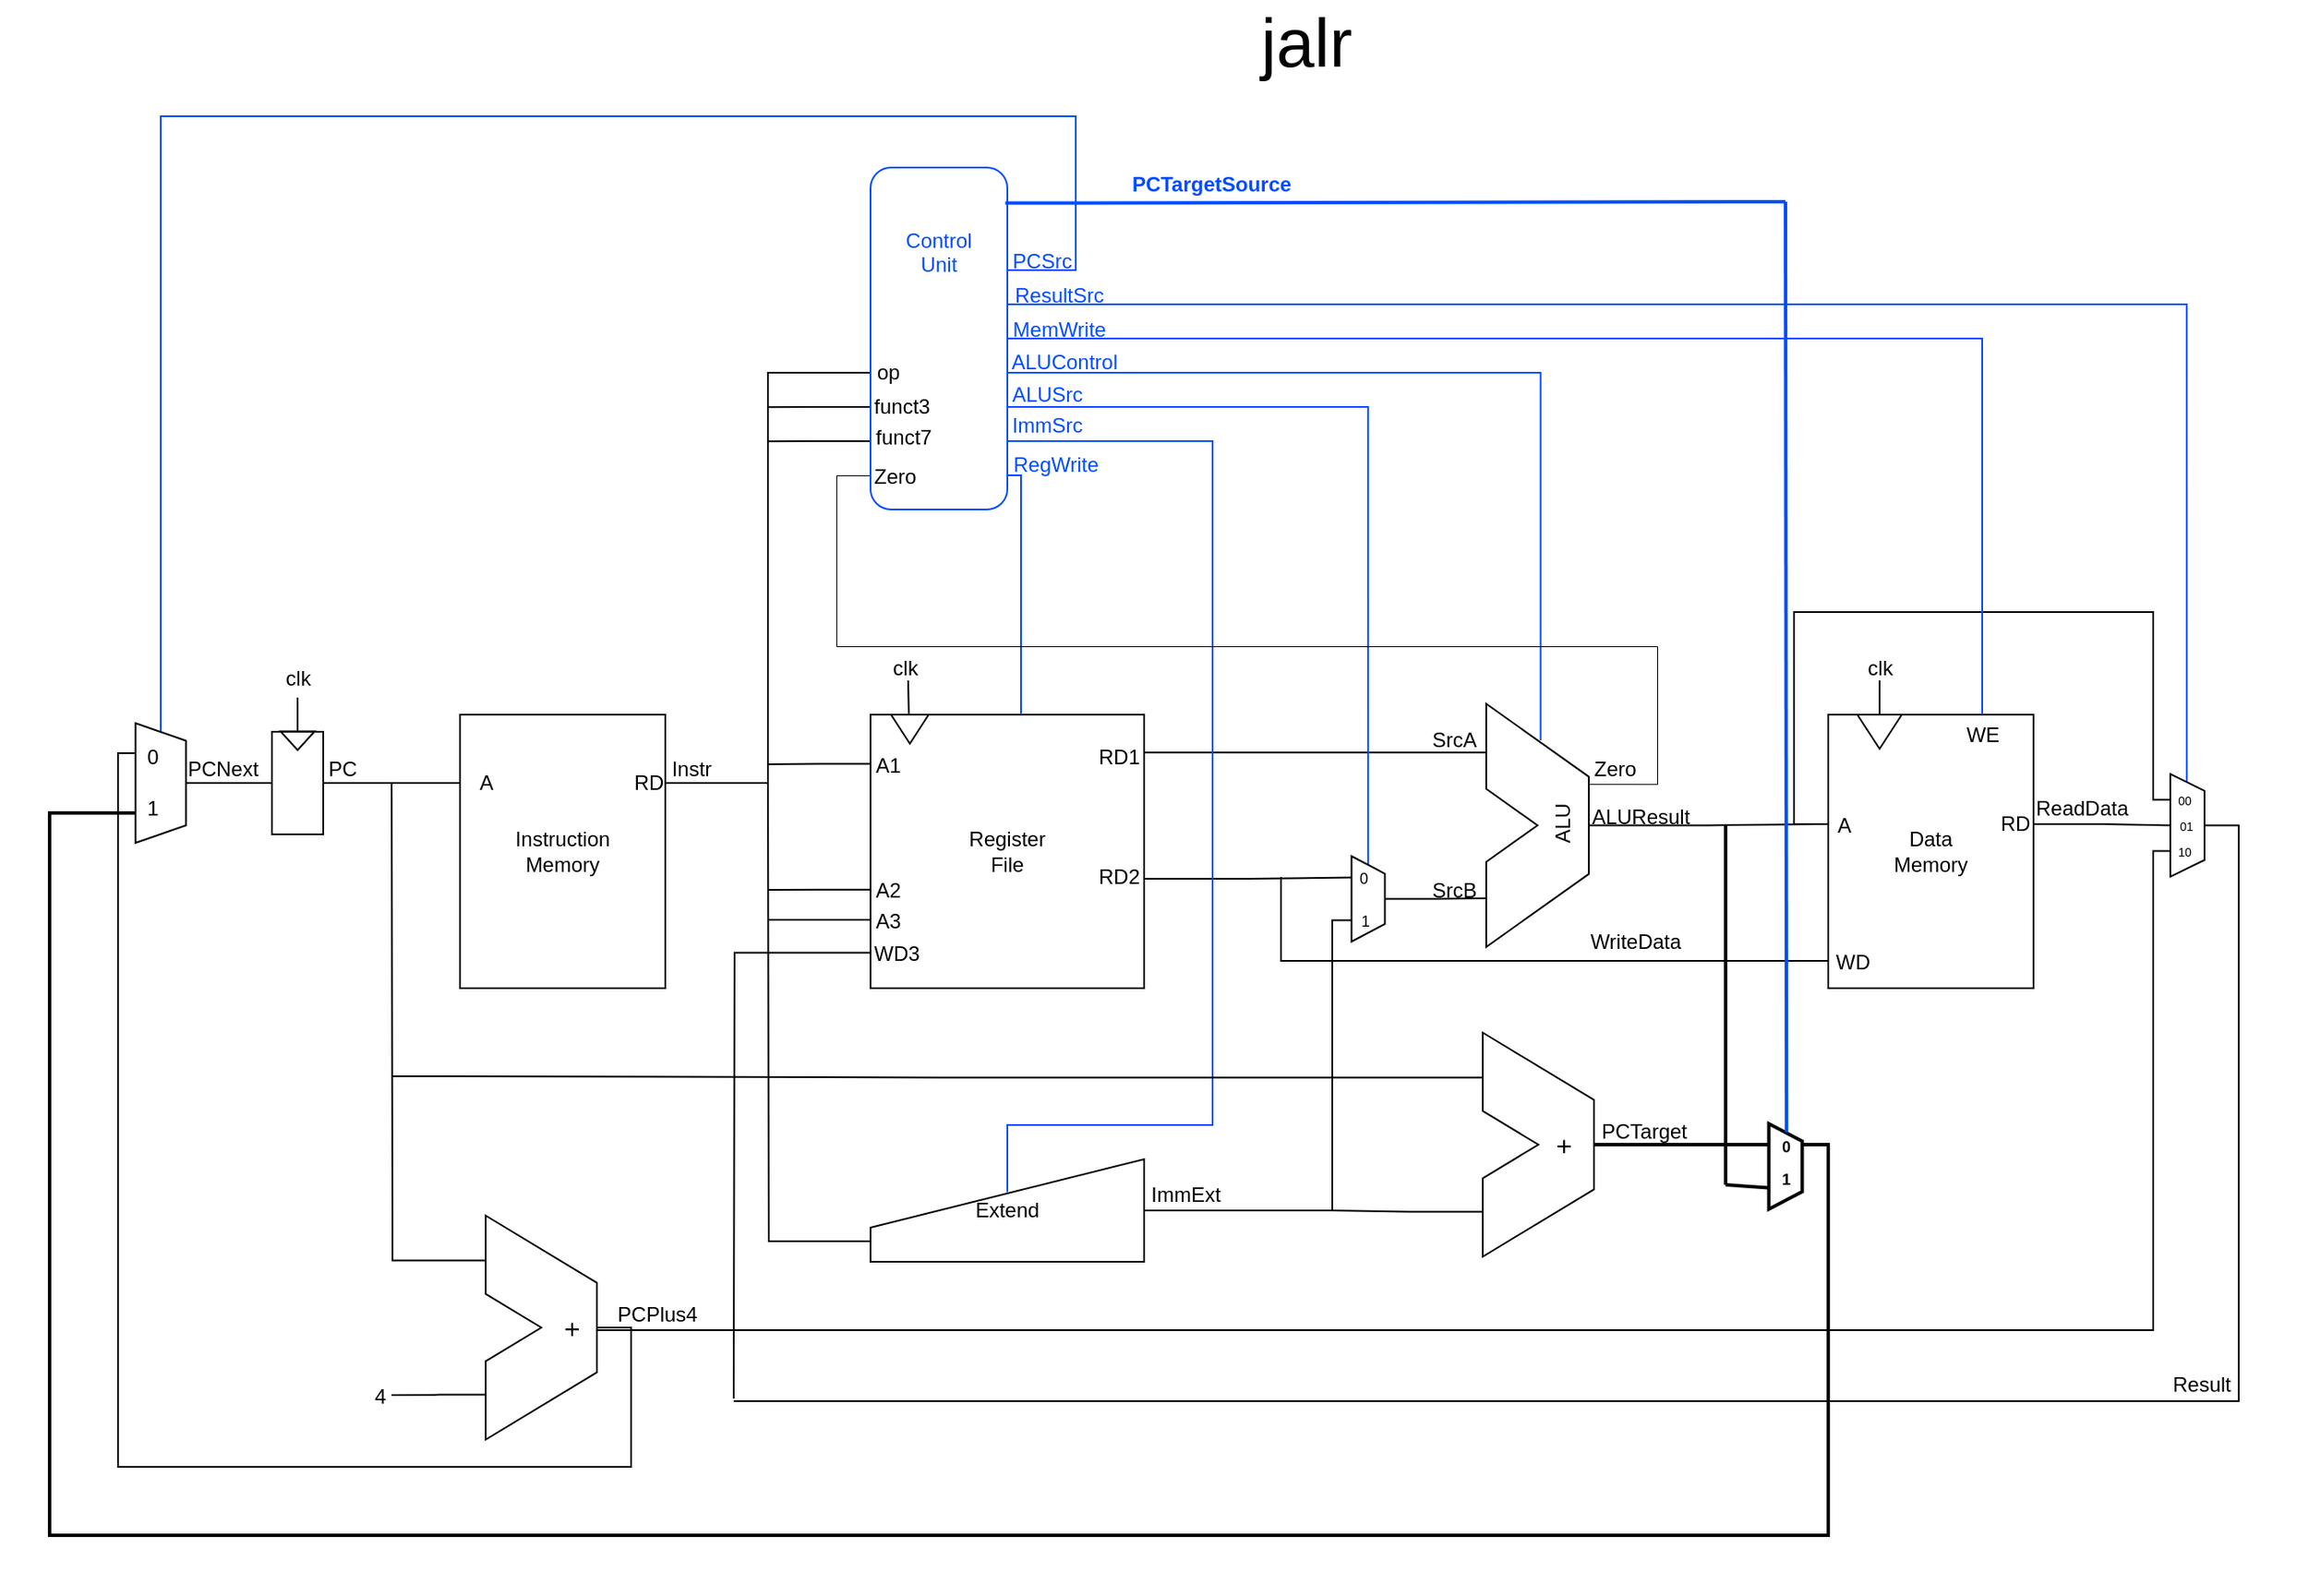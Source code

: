 <mxfile version="21.3.7" type="device">
  <diagram name="Page-1" id="s-6MiiPb1xlyC971TiUP">
    <mxGraphModel dx="2555" dy="2156" grid="1" gridSize="5" guides="1" tooltips="1" connect="1" arrows="1" fold="1" page="1" pageScale="1" pageWidth="827" pageHeight="1169" math="0" shadow="0">
      <root>
        <mxCell id="0" />
        <mxCell id="1" parent="0" />
        <mxCell id="b1N7xc0EuZElvWoHNFy8-45" style="edgeStyle=orthogonalEdgeStyle;rounded=0;orthogonalLoop=1;jettySize=auto;html=1;exitX=1;exitY=0.25;exitDx=0;exitDy=0;entryX=0;entryY=0.6;entryDx=0;entryDy=0;entryPerimeter=0;fontFamily=Helvetica;fontSize=12;fontColor=default;endArrow=none;endFill=0;" parent="1" source="b1N7xc0EuZElvWoHNFy8-2" target="b1N7xc0EuZElvWoHNFy8-5" edge="1">
          <mxGeometry relative="1" as="geometry" />
        </mxCell>
        <mxCell id="b1N7xc0EuZElvWoHNFy8-2" value="Instruction&lt;br&gt;Memory" style="rounded=0;whiteSpace=wrap;html=1;" parent="1" vertex="1">
          <mxGeometry x="120" y="240" width="120" height="160" as="geometry" />
        </mxCell>
        <mxCell id="b1N7xc0EuZElvWoHNFy8-50" style="edgeStyle=orthogonalEdgeStyle;shape=connector;rounded=0;orthogonalLoop=1;jettySize=auto;html=1;exitX=0;exitY=0.18;exitDx=0;exitDy=0;exitPerimeter=0;labelBackgroundColor=default;strokeColor=default;fontFamily=Helvetica;fontSize=12;fontColor=default;endArrow=none;endFill=0;" parent="1" source="b1N7xc0EuZElvWoHNFy8-3" edge="1">
          <mxGeometry relative="1" as="geometry">
            <mxPoint x="300" y="269" as="targetPoint" />
          </mxGeometry>
        </mxCell>
        <mxCell id="b1N7xc0EuZElvWoHNFy8-51" style="edgeStyle=orthogonalEdgeStyle;shape=connector;rounded=0;orthogonalLoop=1;jettySize=auto;html=1;exitX=0;exitY=0.64;exitDx=0;exitDy=0;exitPerimeter=0;labelBackgroundColor=default;strokeColor=default;fontFamily=Helvetica;fontSize=12;fontColor=default;endArrow=none;endFill=0;" parent="1" source="b1N7xc0EuZElvWoHNFy8-3" edge="1">
          <mxGeometry relative="1" as="geometry">
            <mxPoint x="300" y="342.5" as="targetPoint" />
          </mxGeometry>
        </mxCell>
        <mxCell id="b1N7xc0EuZElvWoHNFy8-52" style="edgeStyle=orthogonalEdgeStyle;shape=connector;rounded=0;orthogonalLoop=1;jettySize=auto;html=1;exitX=0;exitY=0.75;exitDx=0;exitDy=0;exitPerimeter=0;labelBackgroundColor=default;strokeColor=default;fontFamily=Helvetica;fontSize=12;fontColor=default;endArrow=none;endFill=0;" parent="1" source="b1N7xc0EuZElvWoHNFy8-3" edge="1">
          <mxGeometry relative="1" as="geometry">
            <mxPoint x="300" y="360" as="targetPoint" />
          </mxGeometry>
        </mxCell>
        <mxCell id="b1N7xc0EuZElvWoHNFy8-54" style="edgeStyle=orthogonalEdgeStyle;shape=connector;rounded=0;orthogonalLoop=1;jettySize=auto;html=1;exitX=0;exitY=0.87;exitDx=0;exitDy=0;exitPerimeter=0;labelBackgroundColor=default;strokeColor=default;fontFamily=Helvetica;fontSize=12;fontColor=default;endArrow=none;endFill=0;" parent="1" source="b1N7xc0EuZElvWoHNFy8-3" edge="1">
          <mxGeometry relative="1" as="geometry">
            <mxPoint x="280" y="640" as="targetPoint" />
          </mxGeometry>
        </mxCell>
        <mxCell id="b1N7xc0EuZElvWoHNFy8-84" style="edgeStyle=orthogonalEdgeStyle;shape=connector;rounded=0;orthogonalLoop=1;jettySize=auto;html=1;exitX=1;exitY=0.25;exitDx=0;exitDy=0;exitPerimeter=0;entryX=0;entryY=0.2;entryDx=0;entryDy=0;entryPerimeter=0;labelBackgroundColor=default;strokeColor=default;fontFamily=Helvetica;fontSize=12;fontColor=default;endArrow=none;endFill=0;" parent="1" source="b1N7xc0EuZElvWoHNFy8-3" target="b1N7xc0EuZElvWoHNFy8-81" edge="1">
          <mxGeometry relative="1" as="geometry">
            <Array as="points">
              <mxPoint x="520" y="262" />
            </Array>
          </mxGeometry>
        </mxCell>
        <mxCell id="b1N7xc0EuZElvWoHNFy8-86" style="edgeStyle=orthogonalEdgeStyle;shape=connector;rounded=0;orthogonalLoop=1;jettySize=auto;html=1;exitX=1;exitY=0.6;exitDx=0;exitDy=0;exitPerimeter=0;entryX=0.25;entryY=1;entryDx=0;entryDy=0;entryPerimeter=0;labelBackgroundColor=default;strokeColor=default;fontFamily=Helvetica;fontSize=12;fontColor=default;endArrow=none;endFill=0;" parent="1" source="b1N7xc0EuZElvWoHNFy8-3" target="b1N7xc0EuZElvWoHNFy8-9" edge="1">
          <mxGeometry relative="1" as="geometry" />
        </mxCell>
        <mxCell id="b1N7xc0EuZElvWoHNFy8-99" style="edgeStyle=orthogonalEdgeStyle;shape=connector;rounded=0;orthogonalLoop=1;jettySize=auto;html=1;exitX=0.14;exitY=0;exitDx=0;exitDy=0;exitPerimeter=0;labelBackgroundColor=default;strokeColor=default;fontFamily=Helvetica;fontSize=12;fontColor=default;endArrow=none;endFill=0;" parent="1" source="b1N7xc0EuZElvWoHNFy8-3" edge="1">
          <mxGeometry relative="1" as="geometry">
            <mxPoint x="382" y="220" as="targetPoint" />
          </mxGeometry>
        </mxCell>
        <mxCell id="b1N7xc0EuZElvWoHNFy8-3" value="Register&lt;br&gt;File" style="rounded=0;whiteSpace=wrap;html=1;points=[[0,0.18,0,0,0],[0,0.64,0,0,0],[0,0.75,0,0,0],[0,0.87,0,0,0],[0.14,0,0,0,0],[0.55,0,0,0,0],[1,0.25,0,0,0],[1,0.6,0,0,0]];" parent="1" vertex="1">
          <mxGeometry x="360" y="240" width="160" height="160" as="geometry" />
        </mxCell>
        <mxCell id="b1N7xc0EuZElvWoHNFy8-66" style="edgeStyle=orthogonalEdgeStyle;shape=connector;rounded=0;orthogonalLoop=1;jettySize=auto;html=1;exitX=1;exitY=0.4;exitDx=0;exitDy=0;exitPerimeter=0;entryX=0.5;entryY=1;entryDx=0;entryDy=0;entryPerimeter=0;labelBackgroundColor=default;strokeColor=default;fontFamily=Helvetica;fontSize=12;fontColor=default;endArrow=none;endFill=0;" parent="1" source="b1N7xc0EuZElvWoHNFy8-4" target="b1N7xc0EuZElvWoHNFy8-10" edge="1">
          <mxGeometry relative="1" as="geometry" />
        </mxCell>
        <mxCell id="b1N7xc0EuZElvWoHNFy8-67" style="edgeStyle=orthogonalEdgeStyle;shape=connector;rounded=0;orthogonalLoop=1;jettySize=auto;html=1;exitX=0;exitY=0.4;exitDx=0;exitDy=0;exitPerimeter=0;entryX=0.25;entryY=1;entryDx=0;entryDy=0;entryPerimeter=0;labelBackgroundColor=default;strokeColor=default;fontFamily=Helvetica;fontSize=12;fontColor=default;endArrow=none;endFill=0;" parent="1" source="b1N7xc0EuZElvWoHNFy8-4" target="b1N7xc0EuZElvWoHNFy8-10" edge="1">
          <mxGeometry relative="1" as="geometry">
            <Array as="points">
              <mxPoint x="900" y="304" />
              <mxPoint x="900" y="180" />
              <mxPoint x="1110" y="180" />
              <mxPoint x="1110" y="290" />
            </Array>
          </mxGeometry>
        </mxCell>
        <mxCell id="b1N7xc0EuZElvWoHNFy8-88" style="edgeStyle=orthogonalEdgeStyle;shape=connector;rounded=0;orthogonalLoop=1;jettySize=auto;html=1;exitX=0;exitY=0.9;exitDx=0;exitDy=0;exitPerimeter=0;labelBackgroundColor=default;strokeColor=default;fontFamily=Helvetica;fontSize=12;fontColor=default;endArrow=none;endFill=0;" parent="1" source="b1N7xc0EuZElvWoHNFy8-4" edge="1">
          <mxGeometry relative="1" as="geometry">
            <mxPoint x="600" y="340" as="targetPoint" />
            <Array as="points">
              <mxPoint x="600" y="384" />
              <mxPoint x="600" y="335" />
            </Array>
          </mxGeometry>
        </mxCell>
        <mxCell id="b1N7xc0EuZElvWoHNFy8-91" style="edgeStyle=orthogonalEdgeStyle;shape=connector;rounded=0;orthogonalLoop=1;jettySize=auto;html=1;exitX=0.25;exitY=0;exitDx=0;exitDy=0;exitPerimeter=0;labelBackgroundColor=default;strokeColor=default;fontFamily=Helvetica;fontSize=12;fontColor=default;endArrow=none;endFill=0;" parent="1" source="b1N7xc0EuZElvWoHNFy8-4" edge="1">
          <mxGeometry relative="1" as="geometry">
            <mxPoint x="950" y="220" as="targetPoint" />
          </mxGeometry>
        </mxCell>
        <mxCell id="b1N7xc0EuZElvWoHNFy8-4" value="Data&lt;br&gt;Memory" style="rounded=0;whiteSpace=wrap;html=1;points=[[0,0.4,0,0,0],[0,0.9,0,0,0],[0.25,0,0,0,0],[0.75,0,0,0,0],[1,0.4,0,0,0]];" parent="1" vertex="1">
          <mxGeometry x="920" y="240" width="120" height="160" as="geometry" />
        </mxCell>
        <mxCell id="b1N7xc0EuZElvWoHNFy8-46" style="edgeStyle=orthogonalEdgeStyle;shape=connector;rounded=0;orthogonalLoop=1;jettySize=auto;html=1;exitX=0;exitY=0.7;exitDx=0;exitDy=0;exitPerimeter=0;labelBackgroundColor=default;strokeColor=default;fontFamily=Helvetica;fontSize=12;fontColor=default;endArrow=none;endFill=0;" parent="1" source="b1N7xc0EuZElvWoHNFy8-5" edge="1">
          <mxGeometry relative="1" as="geometry">
            <mxPoint x="300.0" y="60.174" as="targetPoint" />
          </mxGeometry>
        </mxCell>
        <mxCell id="b1N7xc0EuZElvWoHNFy8-48" style="edgeStyle=orthogonalEdgeStyle;shape=connector;rounded=0;orthogonalLoop=1;jettySize=auto;html=1;exitX=0;exitY=0.8;exitDx=0;exitDy=0;exitPerimeter=0;labelBackgroundColor=default;strokeColor=default;fontFamily=Helvetica;fontSize=12;fontColor=default;endArrow=none;endFill=0;" parent="1" source="b1N7xc0EuZElvWoHNFy8-5" edge="1">
          <mxGeometry relative="1" as="geometry">
            <mxPoint x="300.0" y="80.174" as="targetPoint" />
          </mxGeometry>
        </mxCell>
        <mxCell id="b1N7xc0EuZElvWoHNFy8-89" style="edgeStyle=orthogonalEdgeStyle;shape=connector;rounded=0;orthogonalLoop=1;jettySize=auto;html=1;exitX=1;exitY=0.3;exitDx=0;exitDy=0;exitPerimeter=0;labelBackgroundColor=default;strokeColor=#004CFF;fontFamily=Helvetica;fontSize=12;fontColor=default;endArrow=none;endFill=0;" parent="1" source="b1N7xc0EuZElvWoHNFy8-5" target="b1N7xc0EuZElvWoHNFy8-7" edge="1">
          <mxGeometry relative="1" as="geometry">
            <mxPoint x="-30" y="210" as="targetPoint" />
            <Array as="points">
              <mxPoint x="480" y="-20" />
              <mxPoint x="480" y="-110" />
              <mxPoint x="-55" y="-110" />
            </Array>
          </mxGeometry>
        </mxCell>
        <mxCell id="b1N7xc0EuZElvWoHNFy8-90" style="edgeStyle=orthogonalEdgeStyle;shape=connector;rounded=0;orthogonalLoop=1;jettySize=auto;html=1;exitX=1;exitY=0.4;exitDx=0;exitDy=0;exitPerimeter=0;labelBackgroundColor=default;strokeColor=#004CFF;fontFamily=Helvetica;fontSize=12;fontColor=default;endArrow=none;endFill=0;entryX=0.097;entryY=0.518;entryDx=0;entryDy=0;entryPerimeter=0;" parent="1" source="b1N7xc0EuZElvWoHNFy8-5" target="b1N7xc0EuZElvWoHNFy8-10" edge="1">
          <mxGeometry relative="1" as="geometry">
            <mxPoint x="1190" y="240" as="targetPoint" />
          </mxGeometry>
        </mxCell>
        <mxCell id="b1N7xc0EuZElvWoHNFy8-92" style="edgeStyle=orthogonalEdgeStyle;shape=connector;rounded=0;orthogonalLoop=1;jettySize=auto;html=1;exitX=1;exitY=0.5;exitDx=0;exitDy=0;exitPerimeter=0;entryX=0.75;entryY=0;entryDx=0;entryDy=0;entryPerimeter=0;labelBackgroundColor=default;strokeColor=#004CFF;fontFamily=Helvetica;fontSize=12;fontColor=default;endArrow=none;endFill=0;" parent="1" source="b1N7xc0EuZElvWoHNFy8-5" target="b1N7xc0EuZElvWoHNFy8-4" edge="1">
          <mxGeometry relative="1" as="geometry" />
        </mxCell>
        <mxCell id="b1N7xc0EuZElvWoHNFy8-93" style="edgeStyle=orthogonalEdgeStyle;shape=connector;rounded=0;orthogonalLoop=1;jettySize=auto;html=1;exitX=1;exitY=0.6;exitDx=0;exitDy=0;exitPerimeter=0;labelBackgroundColor=default;strokeColor=#004CFF;fontFamily=Helvetica;fontSize=12;fontColor=default;endArrow=none;endFill=0;entryX=0.53;entryY=0.15;entryDx=0;entryDy=0;entryPerimeter=0;" parent="1" source="b1N7xc0EuZElvWoHNFy8-5" target="b1N7xc0EuZElvWoHNFy8-81" edge="1">
          <mxGeometry relative="1" as="geometry" />
        </mxCell>
        <mxCell id="b1N7xc0EuZElvWoHNFy8-94" style="edgeStyle=orthogonalEdgeStyle;shape=connector;rounded=0;orthogonalLoop=1;jettySize=auto;html=1;exitX=1;exitY=0.7;exitDx=0;exitDy=0;exitPerimeter=0;entryX=0.129;entryY=0.504;entryDx=0;entryDy=0;entryPerimeter=0;labelBackgroundColor=default;strokeColor=#004CFF;fontFamily=Helvetica;fontSize=12;fontColor=default;endArrow=none;endFill=0;" parent="1" source="b1N7xc0EuZElvWoHNFy8-5" target="b1N7xc0EuZElvWoHNFy8-9" edge="1">
          <mxGeometry relative="1" as="geometry" />
        </mxCell>
        <mxCell id="b1N7xc0EuZElvWoHNFy8-95" style="edgeStyle=orthogonalEdgeStyle;shape=connector;rounded=0;orthogonalLoop=1;jettySize=auto;html=1;exitX=1;exitY=0.8;exitDx=0;exitDy=0;exitPerimeter=0;entryX=0.5;entryY=0.32;entryDx=0;entryDy=0;entryPerimeter=0;labelBackgroundColor=default;strokeColor=#004CFF;fontFamily=Helvetica;fontSize=12;fontColor=default;endArrow=none;endFill=0;" parent="1" source="b1N7xc0EuZElvWoHNFy8-5" target="b1N7xc0EuZElvWoHNFy8-12" edge="1">
          <mxGeometry relative="1" as="geometry">
            <Array as="points">
              <mxPoint x="560" y="80" />
              <mxPoint x="560" y="480" />
              <mxPoint x="440" y="480" />
            </Array>
          </mxGeometry>
        </mxCell>
        <mxCell id="b1N7xc0EuZElvWoHNFy8-97" style="edgeStyle=orthogonalEdgeStyle;shape=connector;rounded=0;orthogonalLoop=1;jettySize=auto;html=1;exitX=1;exitY=0.9;exitDx=0;exitDy=0;exitPerimeter=0;entryX=0.55;entryY=0;entryDx=0;entryDy=0;entryPerimeter=0;labelBackgroundColor=default;strokeColor=#004CFF;fontFamily=Helvetica;fontSize=12;fontColor=default;endArrow=none;endFill=0;" parent="1" source="b1N7xc0EuZElvWoHNFy8-5" target="b1N7xc0EuZElvWoHNFy8-3" edge="1">
          <mxGeometry relative="1" as="geometry">
            <Array as="points">
              <mxPoint x="448" y="100" />
            </Array>
          </mxGeometry>
        </mxCell>
        <mxCell id="b1N7xc0EuZElvWoHNFy8-98" style="edgeStyle=orthogonalEdgeStyle;shape=connector;rounded=0;orthogonalLoop=1;jettySize=auto;html=1;exitX=0;exitY=0.9;exitDx=0;exitDy=0;exitPerimeter=0;entryX=1;entryY=0.33;entryDx=0;entryDy=0;entryPerimeter=0;labelBackgroundColor=default;strokeColor=default;fontFamily=Helvetica;fontSize=12;fontColor=default;endArrow=none;endFill=0;strokeWidth=0.5;" parent="1" source="b1N7xc0EuZElvWoHNFy8-5" target="b1N7xc0EuZElvWoHNFy8-81" edge="1">
          <mxGeometry relative="1" as="geometry">
            <Array as="points">
              <mxPoint x="340" y="100" />
              <mxPoint x="340" y="200" />
              <mxPoint x="820" y="200" />
              <mxPoint x="820" y="281" />
            </Array>
          </mxGeometry>
        </mxCell>
        <mxCell id="b1N7xc0EuZElvWoHNFy8-5" value="&lt;font color=&quot;#004cff&quot;&gt;Control&lt;br&gt;Unit&lt;br&gt;&lt;br&gt;&lt;br&gt;&lt;br&gt;&lt;br&gt;&lt;br&gt;&lt;br&gt;&lt;br&gt;&lt;/font&gt;" style="rounded=1;whiteSpace=wrap;html=1;strokeColor=#004cff;points=[[0,0.6,0,0,0],[0,0.7,0,0,0],[0,0.8,0,0,0],[0,0.9,0,0,0],[1,0.3,0,0,0],[1,0.4,0,0,0],[1,0.5,0,0,0],[1,0.6,0,0,0],[1,0.7,0,0,0],[1,0.8,0,0,0],[1,0.9,0,0,0]];" parent="1" vertex="1">
          <mxGeometry x="360" y="-80" width="80" height="200" as="geometry" />
        </mxCell>
        <mxCell id="b1N7xc0EuZElvWoHNFy8-38" style="edgeStyle=orthogonalEdgeStyle;rounded=0;orthogonalLoop=1;jettySize=auto;html=1;exitX=0.5;exitY=0;exitDx=0;exitDy=0;entryX=0;entryY=0.5;entryDx=0;entryDy=0;endArrow=none;endFill=0;" parent="1" source="b1N7xc0EuZElvWoHNFy8-7" target="b1N7xc0EuZElvWoHNFy8-8" edge="1">
          <mxGeometry relative="1" as="geometry" />
        </mxCell>
        <mxCell id="b1N7xc0EuZElvWoHNFy8-75" style="edgeStyle=orthogonalEdgeStyle;shape=connector;rounded=0;orthogonalLoop=1;jettySize=auto;html=1;exitX=0.25;exitY=1;exitDx=0;exitDy=0;exitPerimeter=0;entryX=1;entryY=0.5;entryDx=0;entryDy=0;entryPerimeter=0;labelBackgroundColor=default;strokeColor=default;fontFamily=Helvetica;fontSize=12;fontColor=default;endArrow=none;endFill=0;" parent="1" source="b1N7xc0EuZElvWoHNFy8-7" target="b1N7xc0EuZElvWoHNFy8-71" edge="1">
          <mxGeometry relative="1" as="geometry">
            <Array as="points">
              <mxPoint x="-80" y="263" />
              <mxPoint x="-80" y="680" />
              <mxPoint x="220" y="680" />
              <mxPoint x="220" y="599" />
            </Array>
          </mxGeometry>
        </mxCell>
        <mxCell id="b1N7xc0EuZElvWoHNFy8-76" style="edgeStyle=orthogonalEdgeStyle;shape=connector;rounded=0;orthogonalLoop=1;jettySize=auto;html=1;exitX=0.75;exitY=1;exitDx=0;exitDy=0;exitPerimeter=0;labelBackgroundColor=default;strokeColor=default;fontFamily=Helvetica;fontSize=12;fontColor=default;endArrow=none;endFill=0;entryX=1;entryY=0.5;entryDx=0;entryDy=0;entryPerimeter=0;strokeWidth=2;" parent="1" source="b1N7xc0EuZElvWoHNFy8-7" target="b1N7xc0EuZElvWoHNFy8-77" edge="1">
          <mxGeometry relative="1" as="geometry">
            <mxPoint x="1170" y="1133.491" as="targetPoint" />
            <Array as="points">
              <mxPoint x="-120" y="298" />
              <mxPoint x="-120" y="720" />
              <mxPoint x="920" y="720" />
              <mxPoint x="920" y="492" />
            </Array>
          </mxGeometry>
        </mxCell>
        <mxCell id="b1N7xc0EuZElvWoHNFy8-7" value="" style="shape=trapezoid;perimeter=trapezoidPerimeter;whiteSpace=wrap;html=1;fixedSize=1;rotation=90;size=10.25;points=[[0.25,1,0,0,0],[0.5,0,0,0,-15],[0.5,0,0,0,0],[0.75,1,0,0,0]];" parent="1" vertex="1">
          <mxGeometry x="-90" y="265.25" width="70" height="29.5" as="geometry" />
        </mxCell>
        <mxCell id="b1N7xc0EuZElvWoHNFy8-40" style="edgeStyle=orthogonalEdgeStyle;rounded=0;orthogonalLoop=1;jettySize=auto;html=1;exitX=1;exitY=0.5;exitDx=0;exitDy=0;entryX=0;entryY=0.25;entryDx=0;entryDy=0;endArrow=none;endFill=0;" parent="1" source="b1N7xc0EuZElvWoHNFy8-8" target="b1N7xc0EuZElvWoHNFy8-2" edge="1">
          <mxGeometry relative="1" as="geometry" />
        </mxCell>
        <mxCell id="b1N7xc0EuZElvWoHNFy8-103" style="edgeStyle=orthogonalEdgeStyle;shape=connector;rounded=0;orthogonalLoop=1;jettySize=auto;html=1;exitX=0.5;exitY=0;exitDx=0;exitDy=0;labelBackgroundColor=default;strokeColor=default;fontFamily=Helvetica;fontSize=12;fontColor=default;endArrow=none;endFill=0;" parent="1" source="b1N7xc0EuZElvWoHNFy8-8" edge="1">
          <mxGeometry relative="1" as="geometry">
            <mxPoint x="25" y="230" as="targetPoint" />
          </mxGeometry>
        </mxCell>
        <mxCell id="b1N7xc0EuZElvWoHNFy8-8" value="" style="rounded=0;whiteSpace=wrap;html=1;" parent="1" vertex="1">
          <mxGeometry x="10" y="250" width="30" height="60" as="geometry" />
        </mxCell>
        <mxCell id="b1N7xc0EuZElvWoHNFy8-87" style="edgeStyle=orthogonalEdgeStyle;shape=connector;rounded=0;orthogonalLoop=1;jettySize=auto;html=1;exitX=0.5;exitY=0;exitDx=0;exitDy=0;exitPerimeter=0;entryX=0;entryY=0.8;entryDx=0;entryDy=0;entryPerimeter=0;labelBackgroundColor=default;strokeColor=default;fontFamily=Helvetica;fontSize=12;fontColor=default;endArrow=none;endFill=0;" parent="1" source="b1N7xc0EuZElvWoHNFy8-9" target="b1N7xc0EuZElvWoHNFy8-81" edge="1">
          <mxGeometry relative="1" as="geometry" />
        </mxCell>
        <mxCell id="b1N7xc0EuZElvWoHNFy8-9" value="" style="shape=trapezoid;perimeter=trapezoidPerimeter;whiteSpace=wrap;html=1;fixedSize=1;rotation=90;size=10.25;points=[[0.25,1,0,0,0],[0.5,0,0,0,-9],[0.5,0,0,0,0],[0.75,1,0,0,0]];" parent="1" vertex="1">
          <mxGeometry x="626" y="338" width="50" height="19.5" as="geometry" />
        </mxCell>
        <mxCell id="b1N7xc0EuZElvWoHNFy8-68" style="edgeStyle=orthogonalEdgeStyle;shape=connector;rounded=0;orthogonalLoop=1;jettySize=auto;html=1;exitX=0.5;exitY=0;exitDx=0;exitDy=0;exitPerimeter=0;labelBackgroundColor=default;strokeColor=default;fontFamily=Helvetica;fontSize=12;fontColor=default;endArrow=none;endFill=0;" parent="1" source="b1N7xc0EuZElvWoHNFy8-10" edge="1">
          <mxGeometry relative="1" as="geometry">
            <mxPoint x="280" y="641.454" as="targetPoint" />
            <Array as="points">
              <mxPoint x="1160" y="305" />
              <mxPoint x="1160" y="641" />
            </Array>
          </mxGeometry>
        </mxCell>
        <mxCell id="b1N7xc0EuZElvWoHNFy8-117" style="edgeStyle=orthogonalEdgeStyle;shape=connector;rounded=0;orthogonalLoop=1;jettySize=auto;html=1;exitX=0.75;exitY=1;exitDx=0;exitDy=0;exitPerimeter=0;labelBackgroundColor=default;strokeColor=default;fontFamily=Helvetica;fontSize=12;fontColor=default;endArrow=none;endFill=0;entryX=1;entryY=0.5;entryDx=0;entryDy=0;entryPerimeter=0;" parent="1" source="b1N7xc0EuZElvWoHNFy8-10" target="b1N7xc0EuZElvWoHNFy8-71" edge="1">
          <mxGeometry relative="1" as="geometry">
            <mxPoint x="210" y="620" as="targetPoint" />
            <Array as="points">
              <mxPoint x="1110" y="320" />
              <mxPoint x="1110" y="600" />
              <mxPoint x="200" y="600" />
            </Array>
          </mxGeometry>
        </mxCell>
        <mxCell id="b1N7xc0EuZElvWoHNFy8-10" value="" style="shape=trapezoid;perimeter=trapezoidPerimeter;whiteSpace=wrap;html=1;fixedSize=1;rotation=90;points=[[0.25,1,0,0,0],[0.5,0,0,0,-15],[0.5,0,0,0,0],[0.5,1,0,0,0],[0.75,1,0,0,0]];size=9.75;" parent="1" vertex="1">
          <mxGeometry x="1100" y="294.75" width="60" height="20" as="geometry" />
        </mxCell>
        <mxCell id="b1N7xc0EuZElvWoHNFy8-49" style="edgeStyle=orthogonalEdgeStyle;shape=connector;rounded=0;orthogonalLoop=1;jettySize=auto;html=1;exitX=0;exitY=0.8;exitDx=0;exitDy=0;exitPerimeter=0;labelBackgroundColor=default;strokeColor=default;fontFamily=Helvetica;fontSize=12;fontColor=default;endArrow=none;endFill=0;" parent="1" source="b1N7xc0EuZElvWoHNFy8-12" edge="1">
          <mxGeometry relative="1" as="geometry">
            <mxPoint x="300.0" y="270" as="targetPoint" />
          </mxGeometry>
        </mxCell>
        <mxCell id="b1N7xc0EuZElvWoHNFy8-65" style="edgeStyle=orthogonalEdgeStyle;shape=connector;rounded=0;orthogonalLoop=1;jettySize=auto;html=1;exitX=1;exitY=0.5;exitDx=0;exitDy=0;exitPerimeter=0;labelBackgroundColor=default;strokeColor=default;fontFamily=Helvetica;fontSize=12;fontColor=default;endArrow=none;endFill=0;entryX=0.75;entryY=1;entryDx=0;entryDy=0;entryPerimeter=0;" parent="1" source="b1N7xc0EuZElvWoHNFy8-12" target="b1N7xc0EuZElvWoHNFy8-9" edge="1">
          <mxGeometry relative="1" as="geometry">
            <mxPoint x="620" y="370" as="targetPoint" />
            <Array as="points">
              <mxPoint x="630" y="530" />
              <mxPoint x="630" y="360" />
            </Array>
          </mxGeometry>
        </mxCell>
        <UserObject label="Extend" tooltip="" id="b1N7xc0EuZElvWoHNFy8-12">
          <mxCell style="shape=manualInput;whiteSpace=wrap;html=1;size=40;points=[[0,0.8,0,0,0],[0.5,0.32,0,0,0],[1,0.55,0,0,0]];" parent="1" vertex="1">
            <mxGeometry x="360" y="500" width="160" height="60" as="geometry" />
          </mxCell>
        </UserObject>
        <mxCell id="b1N7xc0EuZElvWoHNFy8-72" style="edgeStyle=orthogonalEdgeStyle;shape=connector;rounded=0;orthogonalLoop=1;jettySize=auto;html=1;exitX=0;exitY=0.2;exitDx=0;exitDy=0;exitPerimeter=0;labelBackgroundColor=default;strokeColor=default;fontFamily=Helvetica;fontSize=12;fontColor=default;endArrow=none;endFill=0;" parent="1" source="b1N7xc0EuZElvWoHNFy8-71" edge="1">
          <mxGeometry relative="1" as="geometry">
            <mxPoint x="80" y="280" as="targetPoint" />
          </mxGeometry>
        </mxCell>
        <mxCell id="b1N7xc0EuZElvWoHNFy8-74" style="edgeStyle=orthogonalEdgeStyle;shape=connector;rounded=0;orthogonalLoop=1;jettySize=auto;html=1;exitX=0;exitY=0.8;exitDx=0;exitDy=0;exitPerimeter=0;labelBackgroundColor=default;strokeColor=default;fontFamily=Helvetica;fontSize=12;fontColor=default;endArrow=none;endFill=0;" parent="1" source="b1N7xc0EuZElvWoHNFy8-71" edge="1">
          <mxGeometry relative="1" as="geometry">
            <mxPoint x="80" y="638" as="targetPoint" />
          </mxGeometry>
        </mxCell>
        <mxCell id="b1N7xc0EuZElvWoHNFy8-71" value="" style="shape=stencil(tZXdjoIwEIWfprem0LBeG9T3qDi7NNaWtF3dfXsHCsaC+IMlISRzDvN1ms5QwnJb8gpISkvC1iRNE0rxjfG5F3NbQeG8eOJG8J0E71hn9AHOYu9ahlAlGOFql20IXeE39cPyQiuFEKGVDZwbH2FcKMylfx7WLv8fRBXyj+DAtEV6laTb17GLbB5wMlO9IbarPnq98cBhxclcBxcNnEzHshyVseZm+Y4Xhx+jf9V+mDXqfWsDd4yrLaT0g/dgmxWvR3JgdPZRn+DJoN0ndwAp1A3g+qtoESwCYzmB0Ws8+jHiK3ufkIWIbEIRERC9A3lpH4XU9lFToT7SV3iZjHVkkzZo6Ub1F1AjXAA=);whiteSpace=wrap;html=1;rounded=1;pointerEvents=0;fontFamily=Helvetica;fontSize=12;fontColor=default;fillColor=default;gradientColor=none;arcSize=50;points=[[0,0.2,0,0,0],[0,0.8,0,0,0],[1,0.5,0,0,0]];" parent="1" vertex="1">
          <mxGeometry x="135" y="533" width="65" height="131" as="geometry" />
        </mxCell>
        <mxCell id="b1N7xc0EuZElvWoHNFy8-78" style="edgeStyle=orthogonalEdgeStyle;shape=connector;rounded=0;orthogonalLoop=1;jettySize=auto;html=1;exitX=0;exitY=0.8;exitDx=0;exitDy=0;exitPerimeter=0;labelBackgroundColor=default;strokeColor=default;fontFamily=Helvetica;fontSize=12;fontColor=default;endArrow=none;endFill=0;" parent="1" source="b1N7xc0EuZElvWoHNFy8-77" edge="1">
          <mxGeometry relative="1" as="geometry">
            <mxPoint x="630" y="530" as="targetPoint" />
          </mxGeometry>
        </mxCell>
        <mxCell id="b1N7xc0EuZElvWoHNFy8-79" style="edgeStyle=orthogonalEdgeStyle;shape=connector;rounded=0;orthogonalLoop=1;jettySize=auto;html=1;exitX=0;exitY=0.2;exitDx=0;exitDy=0;exitPerimeter=0;labelBackgroundColor=default;strokeColor=default;fontFamily=Helvetica;fontSize=12;fontColor=default;endArrow=none;endFill=0;" parent="1" source="b1N7xc0EuZElvWoHNFy8-77" edge="1">
          <mxGeometry relative="1" as="geometry">
            <mxPoint x="80.0" y="451.455" as="targetPoint" />
          </mxGeometry>
        </mxCell>
        <mxCell id="b1N7xc0EuZElvWoHNFy8-77" value="" style="shape=stencil(tZXdjoIwEIWfprem0LBeG9T3qDi7NNaWtF3dfXsHCsaC+IMlISRzDvN1ms5QwnJb8gpISkvC1iRNE0rxjfG5F3NbQeG8eOJG8J0E71hn9AHOYu9ahlAlGOFql20IXeE39cPyQiuFEKGVDZwbH2FcKMylfx7WLv8fRBXyj+DAtEV6laTb17GLbB5wMlO9IbarPnq98cBhxclcBxcNnEzHshyVseZm+Y4Xhx+jf9V+mDXqfWsDd4yrLaT0g/dgmxWvR3JgdPZRn+DJoN0ndwAp1A3g+qtoESwCYzmB0Ws8+jHiK3ufkIWIbEIRERC9A3lpH4XU9lFToT7SV3iZjHVkkzZo6Ub1F1AjXAA=);whiteSpace=wrap;html=1;rounded=1;pointerEvents=0;fontFamily=Helvetica;fontSize=12;fontColor=default;fillColor=default;gradientColor=none;arcSize=50;points=[[0,0.2,0,0,0],[0,0.8,0,0,0],[1,0.5,0,0,0]];" parent="1" vertex="1">
          <mxGeometry x="718" y="426" width="65" height="131" as="geometry" />
        </mxCell>
        <mxCell id="b1N7xc0EuZElvWoHNFy8-83" style="edgeStyle=orthogonalEdgeStyle;shape=connector;rounded=0;orthogonalLoop=1;jettySize=auto;html=1;exitX=1;exitY=0.5;exitDx=0;exitDy=0;exitPerimeter=0;entryX=0;entryY=0.4;entryDx=0;entryDy=0;entryPerimeter=0;labelBackgroundColor=default;strokeColor=default;fontFamily=Helvetica;fontSize=12;fontColor=default;endArrow=none;endFill=0;" parent="1" source="b1N7xc0EuZElvWoHNFy8-81" target="b1N7xc0EuZElvWoHNFy8-4" edge="1">
          <mxGeometry relative="1" as="geometry" />
        </mxCell>
        <mxCell id="b1N7xc0EuZElvWoHNFy8-81" value="" style="shape=stencil(tZXdjoIwEIWfprem0LBeG9T3qDi7NNaWtF3dfXsHCsaC+IMlISRzDvN1ms5QwnJb8gpISkvC1iRNE0rxjfG5F3NbQeG8eOJG8J0E71hn9AHOYu9ahlAlGOFql20IXeE39cPyQiuFEKGVDZwbH2FcKMylfx7WLv8fRBXyj+DAtEV6laTb17GLbB5wMlO9IbarPnq98cBhxclcBxcNnEzHshyVseZm+Y4Xhx+jf9V+mDXqfWsDd4yrLaT0g/dgmxWvR3JgdPZRn+DJoN0ndwAp1A3g+qtoESwCYzmB0Ws8+jHiK3ufkIWIbEIRERC9A3lpH4XU9lFToT7SV3iZjHVkkzZo6Ub1F1AjXAA=);whiteSpace=wrap;html=1;rounded=1;pointerEvents=0;fontFamily=Helvetica;fontSize=12;fontColor=default;fillColor=default;gradientColor=none;arcSize=22;points=[[0,0.2,0,0,0],[0,0.8,0,0,0],[0.53,0.15,0,0,0],[1,0.33,0,0,0],[1,0.5,0,0,0]];" parent="1" vertex="1">
          <mxGeometry x="720" y="233.62" width="60" height="142.25" as="geometry" />
        </mxCell>
        <mxCell id="b1N7xc0EuZElvWoHNFy8-100" value="clk" style="text;html=1;align=center;verticalAlign=middle;resizable=0;points=[];autosize=1;strokeColor=none;fillColor=none;fontSize=12;fontFamily=Helvetica;fontColor=default;" parent="1" vertex="1">
          <mxGeometry x="360" y="198" width="40" height="30" as="geometry" />
        </mxCell>
        <mxCell id="b1N7xc0EuZElvWoHNFy8-104" value="clk&lt;br&gt;" style="text;html=1;align=center;verticalAlign=middle;resizable=0;points=[];autosize=1;strokeColor=none;fillColor=none;fontSize=12;fontFamily=Helvetica;fontColor=default;" parent="1" vertex="1">
          <mxGeometry x="5" y="203.62" width="40" height="30" as="geometry" />
        </mxCell>
        <mxCell id="b1N7xc0EuZElvWoHNFy8-105" value="4" style="text;html=1;align=center;verticalAlign=middle;resizable=0;points=[];autosize=1;strokeColor=none;fillColor=none;fontSize=12;fontFamily=Helvetica;fontColor=default;" parent="1" vertex="1">
          <mxGeometry x="58" y="624" width="30" height="30" as="geometry" />
        </mxCell>
        <mxCell id="b1N7xc0EuZElvWoHNFy8-106" value="clk" style="text;html=1;align=center;verticalAlign=middle;resizable=0;points=[];autosize=1;strokeColor=none;fillColor=none;fontSize=12;fontFamily=Helvetica;fontColor=default;" parent="1" vertex="1">
          <mxGeometry x="930" y="198" width="40" height="30" as="geometry" />
        </mxCell>
        <mxCell id="b1N7xc0EuZElvWoHNFy8-107" value="0" style="text;html=1;align=center;verticalAlign=middle;resizable=0;points=[];autosize=1;strokeColor=none;fillColor=none;fontSize=12;fontFamily=Helvetica;fontColor=default;" parent="1" vertex="1">
          <mxGeometry x="-75" y="250" width="30" height="30" as="geometry" />
        </mxCell>
        <mxCell id="b1N7xc0EuZElvWoHNFy8-108" value="1" style="text;html=1;align=center;verticalAlign=middle;resizable=0;points=[];autosize=1;strokeColor=none;fillColor=none;fontSize=12;fontFamily=Helvetica;fontColor=default;" parent="1" vertex="1">
          <mxGeometry x="-75" y="280" width="30" height="30" as="geometry" />
        </mxCell>
        <mxCell id="b1N7xc0EuZElvWoHNFy8-109" value="PCNext" style="text;html=1;align=center;verticalAlign=middle;resizable=0;points=[];autosize=1;strokeColor=none;fillColor=none;fontSize=12;fontFamily=Helvetica;fontColor=default;" parent="1" vertex="1">
          <mxGeometry x="-49" y="257" width="60" height="30" as="geometry" />
        </mxCell>
        <mxCell id="b1N7xc0EuZElvWoHNFy8-110" value="" style="triangle;whiteSpace=wrap;html=1;rounded=0;pointerEvents=0;strokeColor=default;fontFamily=Helvetica;fontSize=12;fontColor=default;fillColor=none;gradientColor=none;rotation=90;" parent="1" vertex="1">
          <mxGeometry x="19.5" y="245.25" width="11" height="20" as="geometry" />
        </mxCell>
        <mxCell id="b1N7xc0EuZElvWoHNFy8-111" value="PC" style="text;html=1;align=center;verticalAlign=middle;resizable=0;points=[];autosize=1;strokeColor=none;fillColor=none;fontSize=12;fontFamily=Helvetica;fontColor=default;" parent="1" vertex="1">
          <mxGeometry x="30.5" y="257" width="40" height="30" as="geometry" />
        </mxCell>
        <mxCell id="b1N7xc0EuZElvWoHNFy8-112" value="A" style="text;html=1;align=center;verticalAlign=middle;resizable=0;points=[];autosize=1;strokeColor=none;fillColor=none;fontSize=12;fontFamily=Helvetica;fontColor=default;" parent="1" vertex="1">
          <mxGeometry x="120" y="265.25" width="30" height="30" as="geometry" />
        </mxCell>
        <mxCell id="b1N7xc0EuZElvWoHNFy8-113" value="RD" style="text;html=1;align=center;verticalAlign=middle;resizable=0;points=[];autosize=1;strokeColor=none;fillColor=none;fontSize=12;fontFamily=Helvetica;fontColor=default;" parent="1" vertex="1">
          <mxGeometry x="210" y="265.25" width="40" height="30" as="geometry" />
        </mxCell>
        <mxCell id="b1N7xc0EuZElvWoHNFy8-114" value="Instr" style="text;html=1;align=center;verticalAlign=middle;resizable=0;points=[];autosize=1;strokeColor=none;fillColor=none;fontSize=12;fontFamily=Helvetica;fontColor=default;" parent="1" vertex="1">
          <mxGeometry x="230" y="257" width="50" height="30" as="geometry" />
        </mxCell>
        <mxCell id="b1N7xc0EuZElvWoHNFy8-115" value="&lt;font style=&quot;font-size: 16px;&quot;&gt;+&lt;/font&gt;" style="text;html=1;align=center;verticalAlign=middle;resizable=0;points=[];autosize=1;strokeColor=none;fillColor=none;fontSize=12;fontFamily=Helvetica;fontColor=default;" parent="1" vertex="1">
          <mxGeometry x="170" y="583.5" width="30" height="30" as="geometry" />
        </mxCell>
        <mxCell id="b1N7xc0EuZElvWoHNFy8-116" value="PCPlus4" style="text;html=1;align=center;verticalAlign=middle;resizable=0;points=[];autosize=1;strokeColor=none;fillColor=none;fontSize=12;fontFamily=Helvetica;fontColor=default;" parent="1" vertex="1">
          <mxGeometry x="200" y="576" width="70" height="30" as="geometry" />
        </mxCell>
        <mxCell id="b1N7xc0EuZElvWoHNFy8-118" value="ImmExt" style="text;html=1;align=center;verticalAlign=middle;resizable=0;points=[];autosize=1;strokeColor=none;fillColor=none;fontSize=12;fontFamily=Helvetica;fontColor=default;" parent="1" vertex="1">
          <mxGeometry x="514" y="506" width="60" height="30" as="geometry" />
        </mxCell>
        <mxCell id="b1N7xc0EuZElvWoHNFy8-119" value="PCTarget" style="text;html=1;align=center;verticalAlign=middle;resizable=0;points=[];autosize=1;strokeColor=none;fillColor=none;fontSize=12;fontFamily=Helvetica;fontColor=default;" parent="1" vertex="1">
          <mxGeometry x="777" y="469" width="70" height="30" as="geometry" />
        </mxCell>
        <mxCell id="b1N7xc0EuZElvWoHNFy8-120" value="Result" style="text;html=1;align=center;verticalAlign=middle;resizable=0;points=[];autosize=1;strokeColor=none;fillColor=none;fontSize=12;fontFamily=Helvetica;fontColor=default;" parent="1" vertex="1">
          <mxGeometry x="1108" y="617" width="60" height="30" as="geometry" />
        </mxCell>
        <mxCell id="b1N7xc0EuZElvWoHNFy8-121" value="ReadData" style="text;html=1;align=center;verticalAlign=middle;resizable=0;points=[];autosize=1;strokeColor=none;fillColor=none;fontSize=12;fontFamily=Helvetica;fontColor=default;" parent="1" vertex="1">
          <mxGeometry x="1028" y="280" width="80" height="30" as="geometry" />
        </mxCell>
        <mxCell id="b1N7xc0EuZElvWoHNFy8-122" value="&lt;font style=&quot;font-size: 7px;&quot;&gt;00&lt;/font&gt;" style="text;html=1;align=center;verticalAlign=middle;resizable=0;points=[];autosize=1;strokeColor=none;fillColor=none;fontSize=12;fontFamily=Helvetica;fontColor=default;" parent="1" vertex="1">
          <mxGeometry x="1113" y="274" width="30" height="30" as="geometry" />
        </mxCell>
        <mxCell id="b1N7xc0EuZElvWoHNFy8-123" value="&lt;font style=&quot;font-size: 7px;&quot;&gt;01&lt;/font&gt;" style="text;html=1;align=center;verticalAlign=middle;resizable=0;points=[];autosize=1;strokeColor=none;fillColor=none;fontSize=12;fontFamily=Helvetica;fontColor=default;" parent="1" vertex="1">
          <mxGeometry x="1114" y="289" width="30" height="30" as="geometry" />
        </mxCell>
        <mxCell id="b1N7xc0EuZElvWoHNFy8-124" value="&lt;font style=&quot;font-size: 7px;&quot;&gt;10&lt;/font&gt;" style="text;html=1;align=center;verticalAlign=middle;resizable=0;points=[];autosize=1;strokeColor=none;fillColor=none;fontSize=12;fontFamily=Helvetica;fontColor=default;" parent="1" vertex="1">
          <mxGeometry x="1113" y="304" width="30" height="30" as="geometry" />
        </mxCell>
        <mxCell id="b1N7xc0EuZElvWoHNFy8-125" value="" style="triangle;whiteSpace=wrap;html=1;rounded=0;pointerEvents=0;strokeColor=default;fontFamily=Helvetica;fontSize=12;fontColor=default;fillColor=none;gradientColor=none;rotation=90;" parent="1" vertex="1">
          <mxGeometry x="940" y="237" width="20" height="26" as="geometry" />
        </mxCell>
        <mxCell id="b1N7xc0EuZElvWoHNFy8-126" value="WE" style="text;html=1;align=center;verticalAlign=middle;resizable=0;points=[];autosize=1;strokeColor=none;fillColor=none;fontSize=12;fontFamily=Helvetica;fontColor=default;" parent="1" vertex="1">
          <mxGeometry x="990" y="237" width="40" height="30" as="geometry" />
        </mxCell>
        <mxCell id="b1N7xc0EuZElvWoHNFy8-127" value="A" style="text;html=1;align=center;verticalAlign=middle;resizable=0;points=[];autosize=1;strokeColor=none;fillColor=none;fontSize=12;fontFamily=Helvetica;fontColor=default;" parent="1" vertex="1">
          <mxGeometry x="914" y="290" width="30" height="30" as="geometry" />
        </mxCell>
        <mxCell id="b1N7xc0EuZElvWoHNFy8-128" value="RD" style="text;html=1;align=center;verticalAlign=middle;resizable=0;points=[];autosize=1;strokeColor=none;fillColor=none;fontSize=12;fontFamily=Helvetica;fontColor=default;" parent="1" vertex="1">
          <mxGeometry x="1009" y="289" width="40" height="30" as="geometry" />
        </mxCell>
        <mxCell id="b1N7xc0EuZElvWoHNFy8-129" value="WD" style="text;html=1;align=center;verticalAlign=middle;resizable=0;points=[];autosize=1;strokeColor=none;fillColor=none;fontSize=12;fontFamily=Helvetica;fontColor=default;" parent="1" vertex="1">
          <mxGeometry x="914" y="370" width="40" height="30" as="geometry" />
        </mxCell>
        <mxCell id="b1N7xc0EuZElvWoHNFy8-130" value="Zero" style="text;html=1;align=center;verticalAlign=middle;resizable=0;points=[];autosize=1;strokeColor=none;fillColor=none;fontSize=12;fontFamily=Helvetica;fontColor=default;" parent="1" vertex="1">
          <mxGeometry x="770" y="257" width="50" height="30" as="geometry" />
        </mxCell>
        <mxCell id="b1N7xc0EuZElvWoHNFy8-131" value="ALUResult" style="text;html=1;align=center;verticalAlign=middle;resizable=0;points=[];autosize=1;strokeColor=none;fillColor=none;fontSize=12;fontFamily=Helvetica;fontColor=default;" parent="1" vertex="1">
          <mxGeometry x="770" y="284.75" width="80" height="30" as="geometry" />
        </mxCell>
        <mxCell id="b1N7xc0EuZElvWoHNFy8-133" value="WriteData" style="text;html=1;align=center;verticalAlign=middle;resizable=0;points=[];autosize=1;strokeColor=none;fillColor=none;fontSize=12;fontFamily=Helvetica;fontColor=default;" parent="1" vertex="1">
          <mxGeometry x="767" y="357.5" width="80" height="30" as="geometry" />
        </mxCell>
        <mxCell id="b1N7xc0EuZElvWoHNFy8-134" value="&lt;font style=&quot;font-size: 9px;&quot;&gt;0&lt;/font&gt;" style="text;html=1;align=center;verticalAlign=middle;resizable=0;points=[];autosize=1;strokeColor=none;fillColor=none;fontSize=12;fontFamily=Helvetica;fontColor=default;" parent="1" vertex="1">
          <mxGeometry x="633" y="320" width="30" height="30" as="geometry" />
        </mxCell>
        <mxCell id="b1N7xc0EuZElvWoHNFy8-135" value="&lt;font style=&quot;font-size: 9px;&quot;&gt;1&lt;/font&gt;" style="text;html=1;align=center;verticalAlign=middle;resizable=0;points=[];autosize=1;strokeColor=none;fillColor=none;fontSize=12;fontFamily=Helvetica;fontColor=default;" parent="1" vertex="1">
          <mxGeometry x="634" y="345" width="30" height="30" as="geometry" />
        </mxCell>
        <mxCell id="b1N7xc0EuZElvWoHNFy8-136" value="&lt;font style=&quot;font-size: 16px;&quot;&gt;+&lt;/font&gt;" style="text;html=1;align=center;verticalAlign=middle;resizable=0;points=[];autosize=1;strokeColor=none;fillColor=none;fontSize=12;fontFamily=Helvetica;fontColor=default;" parent="1" vertex="1">
          <mxGeometry x="750" y="476.5" width="30" height="30" as="geometry" />
        </mxCell>
        <mxCell id="b1N7xc0EuZElvWoHNFy8-137" value="ALU" style="text;html=1;align=center;verticalAlign=middle;resizable=0;points=[];autosize=1;strokeColor=none;fillColor=none;fontSize=12;fontFamily=Helvetica;fontColor=default;rotation=-90;" parent="1" vertex="1">
          <mxGeometry x="740" y="289" width="50" height="30" as="geometry" />
        </mxCell>
        <mxCell id="b1N7xc0EuZElvWoHNFy8-138" value="SrcA" style="text;html=1;align=center;verticalAlign=middle;resizable=0;points=[];autosize=1;strokeColor=none;fillColor=none;fontSize=12;fontFamily=Helvetica;fontColor=default;" parent="1" vertex="1">
          <mxGeometry x="676" y="240" width="50" height="30" as="geometry" />
        </mxCell>
        <mxCell id="b1N7xc0EuZElvWoHNFy8-140" value="SrcB" style="text;html=1;align=center;verticalAlign=middle;resizable=0;points=[];autosize=1;strokeColor=none;fillColor=none;fontSize=12;fontFamily=Helvetica;fontColor=default;" parent="1" vertex="1">
          <mxGeometry x="676" y="327.5" width="50" height="30" as="geometry" />
        </mxCell>
        <mxCell id="b1N7xc0EuZElvWoHNFy8-141" value="RD1" style="text;html=1;align=center;verticalAlign=middle;resizable=0;points=[];autosize=1;strokeColor=none;fillColor=none;fontSize=12;fontFamily=Helvetica;fontColor=default;" parent="1" vertex="1">
          <mxGeometry x="480" y="250" width="50" height="30" as="geometry" />
        </mxCell>
        <mxCell id="b1N7xc0EuZElvWoHNFy8-142" value="RD2" style="text;html=1;align=center;verticalAlign=middle;resizable=0;points=[];autosize=1;strokeColor=none;fillColor=none;fontSize=12;fontFamily=Helvetica;fontColor=default;" parent="1" vertex="1">
          <mxGeometry x="480" y="320" width="50" height="30" as="geometry" />
        </mxCell>
        <mxCell id="b1N7xc0EuZElvWoHNFy8-143" value="A1" style="text;html=1;align=center;verticalAlign=middle;resizable=0;points=[];autosize=1;strokeColor=none;fillColor=none;fontSize=12;fontFamily=Helvetica;fontColor=default;" parent="1" vertex="1">
          <mxGeometry x="350" y="254.75" width="40" height="30" as="geometry" />
        </mxCell>
        <mxCell id="b1N7xc0EuZElvWoHNFy8-144" value="A2" style="text;html=1;align=center;verticalAlign=middle;resizable=0;points=[];autosize=1;strokeColor=none;fillColor=none;fontSize=12;fontFamily=Helvetica;fontColor=default;" parent="1" vertex="1">
          <mxGeometry x="350" y="327.5" width="40" height="30" as="geometry" />
        </mxCell>
        <mxCell id="b1N7xc0EuZElvWoHNFy8-145" value="A3" style="text;html=1;align=center;verticalAlign=middle;resizable=0;points=[];autosize=1;strokeColor=none;fillColor=none;fontSize=12;fontFamily=Helvetica;fontColor=default;" parent="1" vertex="1">
          <mxGeometry x="350" y="345.87" width="40" height="30" as="geometry" />
        </mxCell>
        <mxCell id="b1N7xc0EuZElvWoHNFy8-146" value="WD3" style="text;html=1;align=center;verticalAlign=middle;resizable=0;points=[];autosize=1;strokeColor=none;fillColor=none;fontSize=12;fontFamily=Helvetica;fontColor=default;" parent="1" vertex="1">
          <mxGeometry x="350" y="365" width="50" height="30" as="geometry" />
        </mxCell>
        <mxCell id="b1N7xc0EuZElvWoHNFy8-147" value="" style="triangle;whiteSpace=wrap;html=1;rounded=0;pointerEvents=0;strokeColor=default;fontFamily=Helvetica;fontSize=12;fontColor=default;fillColor=none;gradientColor=none;rotation=90;" parent="1" vertex="1">
          <mxGeometry x="374.5" y="237.5" width="17" height="22" as="geometry" />
        </mxCell>
        <mxCell id="b1N7xc0EuZElvWoHNFy8-148" value="Zero" style="text;html=1;align=center;verticalAlign=middle;resizable=0;points=[];autosize=1;strokeColor=none;fillColor=none;fontSize=12;fontFamily=Helvetica;fontColor=default;" parent="1" vertex="1">
          <mxGeometry x="349" y="86" width="50" height="30" as="geometry" />
        </mxCell>
        <mxCell id="b1N7xc0EuZElvWoHNFy8-149" value="op" style="text;html=1;align=center;verticalAlign=middle;resizable=0;points=[];autosize=1;strokeColor=none;fillColor=none;fontSize=12;fontFamily=Helvetica;fontColor=default;" parent="1" vertex="1">
          <mxGeometry x="350" y="25" width="40" height="30" as="geometry" />
        </mxCell>
        <mxCell id="b1N7xc0EuZElvWoHNFy8-150" value="funct3" style="text;html=1;align=center;verticalAlign=middle;resizable=0;points=[];autosize=1;strokeColor=none;fillColor=none;fontSize=12;fontFamily=Helvetica;fontColor=default;" parent="1" vertex="1">
          <mxGeometry x="348" y="45" width="60" height="30" as="geometry" />
        </mxCell>
        <mxCell id="b1N7xc0EuZElvWoHNFy8-151" value="funct7" style="text;html=1;align=center;verticalAlign=middle;resizable=0;points=[];autosize=1;strokeColor=none;fillColor=none;fontSize=12;fontFamily=Helvetica;fontColor=default;" parent="1" vertex="1">
          <mxGeometry x="349" y="63" width="60" height="30" as="geometry" />
        </mxCell>
        <mxCell id="b1N7xc0EuZElvWoHNFy8-152" value="PCSrc" style="text;html=1;align=center;verticalAlign=middle;resizable=0;points=[];autosize=1;strokeColor=none;fillColor=none;fontSize=12;fontFamily=Helvetica;fontColor=#004CFF;" parent="1" vertex="1">
          <mxGeometry x="430" y="-40" width="60" height="30" as="geometry" />
        </mxCell>
        <mxCell id="b1N7xc0EuZElvWoHNFy8-153" value="ResultSrc" style="text;html=1;align=center;verticalAlign=middle;resizable=0;points=[];autosize=1;strokeColor=none;fillColor=none;fontSize=12;fontFamily=Helvetica;fontColor=#004CFF;" parent="1" vertex="1">
          <mxGeometry x="430" y="-20" width="80" height="30" as="geometry" />
        </mxCell>
        <mxCell id="b1N7xc0EuZElvWoHNFy8-154" value="MemWrite" style="text;html=1;align=center;verticalAlign=middle;resizable=0;points=[];autosize=1;strokeColor=none;fillColor=none;fontSize=12;fontFamily=Helvetica;fontColor=#004CFF;" parent="1" vertex="1">
          <mxGeometry x="430" width="80" height="30" as="geometry" />
        </mxCell>
        <mxCell id="b1N7xc0EuZElvWoHNFy8-155" value="ALUControl" style="text;html=1;align=center;verticalAlign=middle;resizable=0;points=[];autosize=1;strokeColor=none;fillColor=none;fontSize=12;fontFamily=Helvetica;fontColor=#004CFF;" parent="1" vertex="1">
          <mxGeometry x="428" y="19" width="90" height="30" as="geometry" />
        </mxCell>
        <mxCell id="b1N7xc0EuZElvWoHNFy8-156" value="ALUSrc" style="text;html=1;align=center;verticalAlign=middle;resizable=0;points=[];autosize=1;strokeColor=none;fillColor=none;fontSize=12;fontFamily=Helvetica;fontColor=#004CFF;" parent="1" vertex="1">
          <mxGeometry x="433" y="38" width="60" height="30" as="geometry" />
        </mxCell>
        <mxCell id="b1N7xc0EuZElvWoHNFy8-157" value="ImmSrc" style="text;html=1;align=center;verticalAlign=middle;resizable=0;points=[];autosize=1;strokeColor=none;fillColor=none;fontSize=12;fontFamily=Helvetica;fontColor=#004CFF;" parent="1" vertex="1">
          <mxGeometry x="433" y="56" width="60" height="30" as="geometry" />
        </mxCell>
        <mxCell id="b1N7xc0EuZElvWoHNFy8-158" value="RegWrite" style="text;html=1;align=center;verticalAlign=middle;resizable=0;points=[];autosize=1;strokeColor=none;fillColor=none;fontSize=12;fontFamily=Helvetica;fontColor=#004CFF;" parent="1" vertex="1">
          <mxGeometry x="433" y="79" width="70" height="30" as="geometry" />
        </mxCell>
        <mxCell id="b1N7xc0EuZElvWoHNFy8-161" value="" style="ellipse;whiteSpace=wrap;html=1;aspect=fixed;rounded=1;pointerEvents=0;strokeColor=default;fontFamily=Helvetica;fontSize=12;fontColor=default;fillColor=none;gradientColor=none;textOpacity=0;opacity=0;" parent="1" vertex="1">
          <mxGeometry x="-148" y="-149" width="10" height="10" as="geometry" />
        </mxCell>
        <mxCell id="b1N7xc0EuZElvWoHNFy8-162" value="" style="ellipse;whiteSpace=wrap;html=1;aspect=fixed;rounded=1;pointerEvents=0;strokeColor=default;fontFamily=Helvetica;fontSize=12;fontColor=default;fillColor=none;gradientColor=none;textOpacity=0;opacity=0;" parent="1" vertex="1">
          <mxGeometry x="1189" y="744" width="10" height="10" as="geometry" />
        </mxCell>
        <mxCell id="jrXkt_QWbbBiXMn0xpTo-1" value="" style="endArrow=none;html=1;rounded=0;exitX=0.985;exitY=0.104;exitDx=0;exitDy=0;exitPerimeter=0;strokeColor=#004CFF;strokeWidth=2;" edge="1" parent="1" source="b1N7xc0EuZElvWoHNFy8-5">
          <mxGeometry width="50" height="50" relative="1" as="geometry">
            <mxPoint x="540" y="-55" as="sourcePoint" />
            <mxPoint x="895" y="-60" as="targetPoint" />
          </mxGeometry>
        </mxCell>
        <mxCell id="jrXkt_QWbbBiXMn0xpTo-2" value="PCTargetSource" style="text;html=1;align=center;verticalAlign=middle;resizable=0;points=[];autosize=1;strokeColor=none;fillColor=none;fontSize=12;fontFamily=Helvetica;fontColor=#004CFF;fontStyle=1" vertex="1" parent="1">
          <mxGeometry x="501" y="-85" width="115" height="30" as="geometry" />
        </mxCell>
        <mxCell id="jrXkt_QWbbBiXMn0xpTo-3" value="" style="shape=trapezoid;perimeter=trapezoidPerimeter;whiteSpace=wrap;html=1;fixedSize=1;rotation=90;size=10.25;points=[[0.25,1,0,0,0],[0.5,0,0,0,-9],[0.5,0,0,0,0],[0.75,1,0,0,0]];fontStyle=1;strokeWidth=2;" vertex="1" parent="1">
          <mxGeometry x="870" y="494.5" width="50" height="19.5" as="geometry" />
        </mxCell>
        <mxCell id="jrXkt_QWbbBiXMn0xpTo-4" value="&lt;font style=&quot;font-size: 9px;&quot;&gt;0&lt;/font&gt;" style="text;html=1;align=center;verticalAlign=middle;resizable=0;points=[];autosize=1;strokeColor=none;fillColor=none;fontSize=12;fontFamily=Helvetica;fontColor=default;fontStyle=1;strokeWidth=2;" vertex="1" parent="1">
          <mxGeometry x="882" y="476.5" width="25" height="30" as="geometry" />
        </mxCell>
        <mxCell id="jrXkt_QWbbBiXMn0xpTo-5" value="&lt;font style=&quot;font-size: 9px;&quot;&gt;1&lt;/font&gt;" style="text;html=1;align=center;verticalAlign=middle;resizable=0;points=[];autosize=1;strokeColor=none;fillColor=none;fontSize=12;fontFamily=Helvetica;fontColor=default;fontStyle=1;strokeWidth=2;" vertex="1" parent="1">
          <mxGeometry x="882" y="495.5" width="25" height="30" as="geometry" />
        </mxCell>
        <mxCell id="jrXkt_QWbbBiXMn0xpTo-6" value="" style="endArrow=none;html=1;rounded=0;strokeWidth=2;" edge="1" parent="1">
          <mxGeometry width="50" height="50" relative="1" as="geometry">
            <mxPoint x="860" y="305" as="sourcePoint" />
            <mxPoint x="860" y="515" as="targetPoint" />
          </mxGeometry>
        </mxCell>
        <mxCell id="jrXkt_QWbbBiXMn0xpTo-7" value="" style="endArrow=none;html=1;rounded=0;entryX=0.75;entryY=1;entryDx=0;entryDy=0;entryPerimeter=0;strokeWidth=2;" edge="1" parent="1" target="jrXkt_QWbbBiXMn0xpTo-3">
          <mxGeometry width="50" height="50" relative="1" as="geometry">
            <mxPoint x="860" y="515" as="sourcePoint" />
            <mxPoint x="855" y="535" as="targetPoint" />
          </mxGeometry>
        </mxCell>
        <mxCell id="jrXkt_QWbbBiXMn0xpTo-8" value="" style="endArrow=none;html=1;rounded=0;exitX=0.099;exitY=0.469;exitDx=0;exitDy=0;exitPerimeter=0;strokeColor=#004CFF;strokeWidth=2;" edge="1" parent="1" source="jrXkt_QWbbBiXMn0xpTo-3">
          <mxGeometry width="50" height="50" relative="1" as="geometry">
            <mxPoint x="900" y="455" as="sourcePoint" />
            <mxPoint x="895" y="-60" as="targetPoint" />
          </mxGeometry>
        </mxCell>
        <mxCell id="jrXkt_QWbbBiXMn0xpTo-9" value="jalr" style="text;html=1;strokeColor=none;fillColor=none;align=center;verticalAlign=middle;whiteSpace=wrap;rounded=0;fontSize=40;" vertex="1" parent="1">
          <mxGeometry x="585" y="-169" width="60" height="30" as="geometry" />
        </mxCell>
      </root>
    </mxGraphModel>
  </diagram>
</mxfile>
